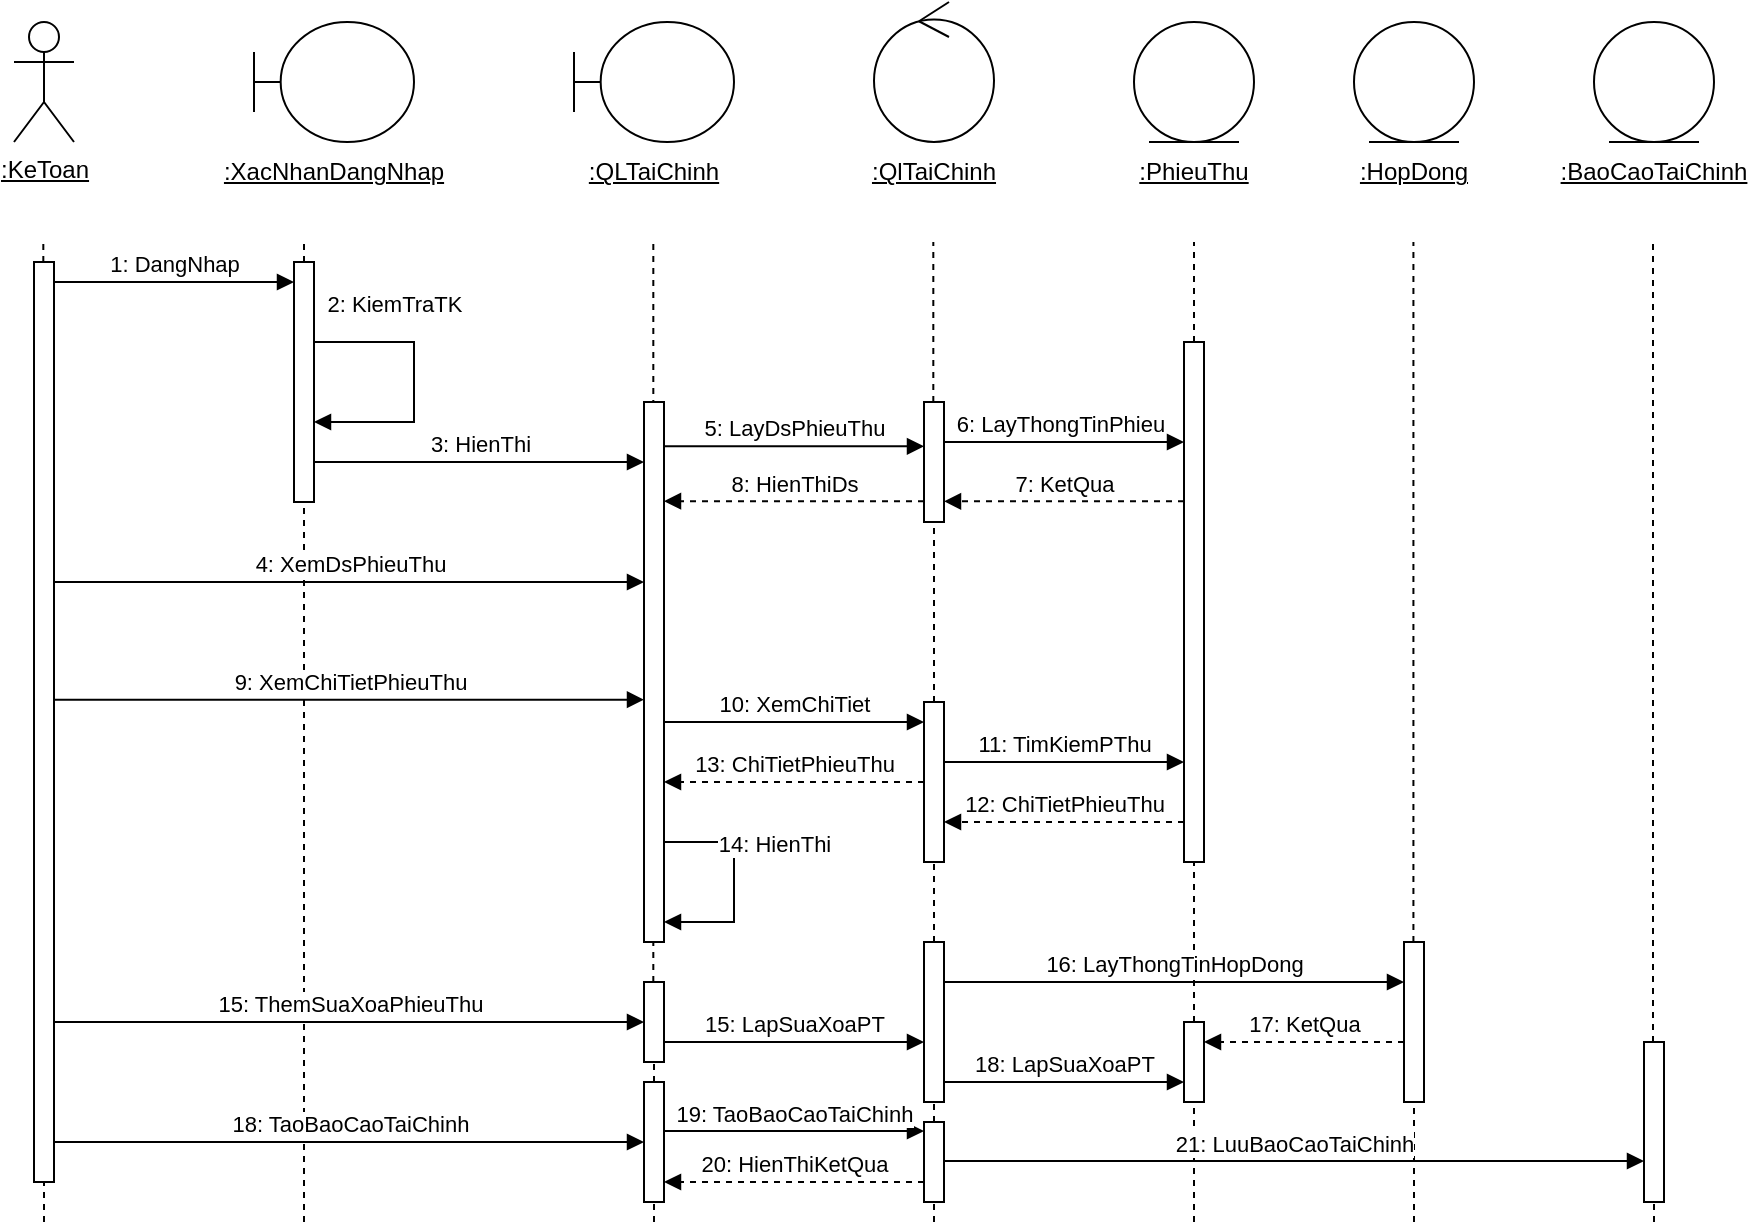 <mxfile version="24.7.12">
  <diagram name="Page-1" id="13e1069c-82ec-6db2-03f1-153e76fe0fe0">
    <mxGraphModel dx="607" dy="299" grid="1" gridSize="10" guides="1" tooltips="1" connect="1" arrows="1" fold="1" page="1" pageScale="1" pageWidth="1100" pageHeight="850" background="none" math="0" shadow="0">
      <root>
        <mxCell id="0" />
        <mxCell id="1" parent="0" />
        <mxCell id="AtyGMqSUCrH6SP7c8qvr-12" value="&lt;span style=&quot;text-wrap: wrap;&quot;&gt;&lt;u&gt;:KeToan&lt;/u&gt;&lt;/span&gt;" style="shape=umlActor;verticalLabelPosition=bottom;verticalAlign=top;html=1;" parent="1" vertex="1">
          <mxGeometry x="130" y="80" width="30" height="60" as="geometry" />
        </mxCell>
        <mxCell id="AtyGMqSUCrH6SP7c8qvr-15" value="" style="shape=umlBoundary;whiteSpace=wrap;html=1;" parent="1" vertex="1">
          <mxGeometry x="250" y="80" width="80" height="60" as="geometry" />
        </mxCell>
        <mxCell id="AtyGMqSUCrH6SP7c8qvr-17" value="" style="shape=umlBoundary;whiteSpace=wrap;html=1;" parent="1" vertex="1">
          <mxGeometry x="410" y="80" width="80" height="60" as="geometry" />
        </mxCell>
        <mxCell id="AtyGMqSUCrH6SP7c8qvr-18" value="" style="ellipse;shape=umlControl;whiteSpace=wrap;html=1;" parent="1" vertex="1">
          <mxGeometry x="560" y="70" width="60" height="70" as="geometry" />
        </mxCell>
        <mxCell id="AtyGMqSUCrH6SP7c8qvr-19" value="" style="ellipse;shape=umlEntity;whiteSpace=wrap;html=1;" parent="1" vertex="1">
          <mxGeometry x="690" y="80" width="60" height="60" as="geometry" />
        </mxCell>
        <mxCell id="AtyGMqSUCrH6SP7c8qvr-20" value="" style="ellipse;shape=umlEntity;whiteSpace=wrap;html=1;" parent="1" vertex="1">
          <mxGeometry x="800" y="80" width="60" height="60" as="geometry" />
        </mxCell>
        <mxCell id="AtyGMqSUCrH6SP7c8qvr-21" value="&lt;u&gt;:XacNhanDangNhap&lt;/u&gt;" style="text;html=1;align=center;verticalAlign=middle;whiteSpace=wrap;rounded=0;" parent="1" vertex="1">
          <mxGeometry x="260" y="140" width="60" height="30" as="geometry" />
        </mxCell>
        <mxCell id="AtyGMqSUCrH6SP7c8qvr-22" value="&lt;u&gt;:QLTaiChinh&lt;/u&gt;" style="text;html=1;align=center;verticalAlign=middle;whiteSpace=wrap;rounded=0;" parent="1" vertex="1">
          <mxGeometry x="420" y="140" width="60" height="30" as="geometry" />
        </mxCell>
        <mxCell id="AtyGMqSUCrH6SP7c8qvr-24" value="&lt;u&gt;:QlTaiChinh&lt;/u&gt;" style="text;html=1;align=center;verticalAlign=middle;whiteSpace=wrap;rounded=0;" parent="1" vertex="1">
          <mxGeometry x="560" y="140" width="60" height="30" as="geometry" />
        </mxCell>
        <mxCell id="AtyGMqSUCrH6SP7c8qvr-25" value="&lt;u&gt;:PhieuThu&lt;/u&gt;" style="text;html=1;align=center;verticalAlign=middle;whiteSpace=wrap;rounded=0;" parent="1" vertex="1">
          <mxGeometry x="690" y="140" width="60" height="30" as="geometry" />
        </mxCell>
        <mxCell id="AtyGMqSUCrH6SP7c8qvr-26" value="&lt;u&gt;:HopDong&lt;/u&gt;" style="text;html=1;align=center;verticalAlign=middle;whiteSpace=wrap;rounded=0;" parent="1" vertex="1">
          <mxGeometry x="800" y="140" width="60" height="30" as="geometry" />
        </mxCell>
        <mxCell id="AtyGMqSUCrH6SP7c8qvr-27" value="" style="endArrow=none;dashed=1;html=1;rounded=0;" parent="1" source="AtyGMqSUCrH6SP7c8qvr-28" edge="1">
          <mxGeometry width="50" height="50" relative="1" as="geometry">
            <mxPoint x="145" y="530" as="sourcePoint" />
            <mxPoint x="144.66" y="190" as="targetPoint" />
          </mxGeometry>
        </mxCell>
        <mxCell id="AtyGMqSUCrH6SP7c8qvr-29" value="" style="endArrow=none;dashed=1;html=1;rounded=0;" parent="1" target="AtyGMqSUCrH6SP7c8qvr-28" edge="1">
          <mxGeometry width="50" height="50" relative="1" as="geometry">
            <mxPoint x="145" y="680" as="sourcePoint" />
            <mxPoint x="144.66" y="190" as="targetPoint" />
          </mxGeometry>
        </mxCell>
        <mxCell id="AtyGMqSUCrH6SP7c8qvr-28" value="" style="html=1;points=[[0,0,0,0,5],[0,1,0,0,-5],[1,0,0,0,5],[1,1,0,0,-5]];perimeter=orthogonalPerimeter;outlineConnect=0;targetShapes=umlLifeline;portConstraint=eastwest;newEdgeStyle={&quot;curved&quot;:0,&quot;rounded&quot;:0};" parent="1" vertex="1">
          <mxGeometry x="140" y="200" width="10" height="460" as="geometry" />
        </mxCell>
        <mxCell id="AtyGMqSUCrH6SP7c8qvr-31" value="" style="endArrow=none;dashed=1;html=1;rounded=0;" parent="1" source="AtyGMqSUCrH6SP7c8qvr-30" edge="1">
          <mxGeometry width="50" height="50" relative="1" as="geometry">
            <mxPoint x="280" y="520" as="sourcePoint" />
            <mxPoint x="275" y="190" as="targetPoint" />
          </mxGeometry>
        </mxCell>
        <mxCell id="AtyGMqSUCrH6SP7c8qvr-32" value="" style="endArrow=none;dashed=1;html=1;rounded=0;" parent="1" target="AtyGMqSUCrH6SP7c8qvr-30" edge="1">
          <mxGeometry width="50" height="50" relative="1" as="geometry">
            <mxPoint x="275" y="680" as="sourcePoint" />
            <mxPoint x="280" y="190" as="targetPoint" />
            <Array as="points" />
          </mxGeometry>
        </mxCell>
        <mxCell id="AtyGMqSUCrH6SP7c8qvr-30" value="" style="html=1;points=[[0,0,0,0,5],[0,1,0,0,-5],[1,0,0,0,5],[1,1,0,0,-5]];perimeter=orthogonalPerimeter;outlineConnect=0;targetShapes=umlLifeline;portConstraint=eastwest;newEdgeStyle={&quot;curved&quot;:0,&quot;rounded&quot;:0};" parent="1" vertex="1">
          <mxGeometry x="270" y="200" width="10" height="120" as="geometry" />
        </mxCell>
        <mxCell id="AtyGMqSUCrH6SP7c8qvr-33" value="" style="endArrow=none;dashed=1;html=1;rounded=0;" parent="1" source="n2S43AshbY4P0RV788_K-29" edge="1">
          <mxGeometry width="50" height="50" relative="1" as="geometry">
            <mxPoint x="450" y="640" as="sourcePoint" />
            <mxPoint x="449.66" y="190" as="targetPoint" />
          </mxGeometry>
        </mxCell>
        <mxCell id="AtyGMqSUCrH6SP7c8qvr-35" value="" style="endArrow=none;dashed=1;html=1;rounded=0;" parent="1" source="n2S43AshbY4P0RV788_K-21" edge="1">
          <mxGeometry width="50" height="50" relative="1" as="geometry">
            <mxPoint x="590" y="520" as="sourcePoint" />
            <mxPoint x="589.66" y="190" as="targetPoint" />
          </mxGeometry>
        </mxCell>
        <mxCell id="AtyGMqSUCrH6SP7c8qvr-36" value="" style="endArrow=none;dashed=1;html=1;rounded=0;" parent="1" source="n2S43AshbY4P0RV788_K-10" edge="1">
          <mxGeometry width="50" height="50" relative="1" as="geometry">
            <mxPoint x="700" y="520" as="sourcePoint" />
            <mxPoint x="720" y="190" as="targetPoint" />
            <Array as="points">
              <mxPoint x="720" y="230" />
            </Array>
          </mxGeometry>
        </mxCell>
        <mxCell id="AtyGMqSUCrH6SP7c8qvr-37" value="" style="endArrow=none;dashed=1;html=1;rounded=0;" parent="1" source="n2S43AshbY4P0RV788_K-13" edge="1">
          <mxGeometry width="50" height="50" relative="1" as="geometry">
            <mxPoint x="830.05" y="520" as="sourcePoint" />
            <mxPoint x="829.71" y="190" as="targetPoint" />
          </mxGeometry>
        </mxCell>
        <mxCell id="AtyGMqSUCrH6SP7c8qvr-38" value="" style="endArrow=none;dashed=1;html=1;rounded=0;" parent="1" source="n2S43AshbY4P0RV788_K-32" target="7baba1c4bc27f4b0-19" edge="1">
          <mxGeometry width="50" height="50" relative="1" as="geometry">
            <mxPoint x="590" y="640" as="sourcePoint" />
            <mxPoint x="589.66" y="190" as="targetPoint" />
          </mxGeometry>
        </mxCell>
        <mxCell id="7baba1c4bc27f4b0-19" value="" style="html=1;points=[];perimeter=orthogonalPerimeter;rounded=0;shadow=0;comic=0;labelBackgroundColor=none;strokeWidth=1;fontFamily=Verdana;fontSize=12;align=center;" parent="1" vertex="1">
          <mxGeometry x="585" y="420" width="10" height="80" as="geometry" />
        </mxCell>
        <mxCell id="n2S43AshbY4P0RV788_K-4" value="1: DangNhap" style="html=1;verticalAlign=bottom;endArrow=block;curved=0;rounded=0;" parent="1" target="AtyGMqSUCrH6SP7c8qvr-30" edge="1">
          <mxGeometry width="80" relative="1" as="geometry">
            <mxPoint x="150" y="210" as="sourcePoint" />
            <mxPoint x="230" y="210" as="targetPoint" />
          </mxGeometry>
        </mxCell>
        <mxCell id="n2S43AshbY4P0RV788_K-5" value="2: KiemTraTK" style="html=1;verticalAlign=bottom;endArrow=block;curved=0;rounded=0;" parent="1" source="AtyGMqSUCrH6SP7c8qvr-30" target="AtyGMqSUCrH6SP7c8qvr-30" edge="1">
          <mxGeometry x="-0.429" y="10" width="80" relative="1" as="geometry">
            <mxPoint x="280" y="240" as="sourcePoint" />
            <mxPoint x="400" y="240" as="targetPoint" />
            <Array as="points">
              <mxPoint x="330" y="280" />
            </Array>
            <mxPoint as="offset" />
          </mxGeometry>
        </mxCell>
        <mxCell id="n2S43AshbY4P0RV788_K-6" value="" style="html=1;points=[[0,0,0,0,5],[0,1,0,0,-5],[1,0,0,0,5],[1,1,0,0,-5]];perimeter=orthogonalPerimeter;outlineConnect=0;targetShapes=umlLifeline;portConstraint=eastwest;newEdgeStyle={&quot;curved&quot;:0,&quot;rounded&quot;:0};" parent="1" vertex="1">
          <mxGeometry x="445" y="270" width="10" height="270" as="geometry" />
        </mxCell>
        <mxCell id="n2S43AshbY4P0RV788_K-7" value="3: HienThi" style="html=1;verticalAlign=bottom;endArrow=block;curved=0;rounded=0;" parent="1" edge="1">
          <mxGeometry width="80" relative="1" as="geometry">
            <mxPoint x="280.0" y="300" as="sourcePoint" />
            <mxPoint x="445" y="300" as="targetPoint" />
          </mxGeometry>
        </mxCell>
        <mxCell id="n2S43AshbY4P0RV788_K-8" value="4: XemDsPhieuThu" style="html=1;verticalAlign=bottom;endArrow=block;curved=0;rounded=0;" parent="1" edge="1">
          <mxGeometry width="80" relative="1" as="geometry">
            <mxPoint x="150" y="360" as="sourcePoint" />
            <mxPoint x="445" y="360" as="targetPoint" />
          </mxGeometry>
        </mxCell>
        <mxCell id="n2S43AshbY4P0RV788_K-9" value="5: LayDsPhieuThu" style="html=1;verticalAlign=bottom;endArrow=block;curved=0;rounded=0;" parent="1" target="n2S43AshbY4P0RV788_K-21" edge="1">
          <mxGeometry width="80" relative="1" as="geometry">
            <mxPoint x="455" y="292.16" as="sourcePoint" />
            <mxPoint x="695" y="292.16" as="targetPoint" />
          </mxGeometry>
        </mxCell>
        <mxCell id="n2S43AshbY4P0RV788_K-11" value="" style="endArrow=none;dashed=1;html=1;rounded=0;" parent="1" source="n2S43AshbY4P0RV788_K-35" target="n2S43AshbY4P0RV788_K-10" edge="1">
          <mxGeometry width="50" height="50" relative="1" as="geometry">
            <mxPoint x="720" y="640" as="sourcePoint" />
            <mxPoint x="699.66" y="190" as="targetPoint" />
          </mxGeometry>
        </mxCell>
        <mxCell id="n2S43AshbY4P0RV788_K-10" value="" style="html=1;points=[[0,0,0,0,5],[0,1,0,0,-5],[1,0,0,0,5],[1,1,0,0,-5]];perimeter=orthogonalPerimeter;outlineConnect=0;targetShapes=umlLifeline;portConstraint=eastwest;newEdgeStyle={&quot;curved&quot;:0,&quot;rounded&quot;:0};" parent="1" vertex="1">
          <mxGeometry x="715" y="240" width="10" height="260" as="geometry" />
        </mxCell>
        <mxCell id="n2S43AshbY4P0RV788_K-12" value="6: LayThongTinPhieu" style="html=1;verticalAlign=bottom;endArrow=block;curved=0;rounded=0;" parent="1" target="n2S43AshbY4P0RV788_K-10" edge="1">
          <mxGeometry width="80" relative="1" as="geometry">
            <mxPoint x="590" y="290" as="sourcePoint" />
            <mxPoint x="715" y="290" as="targetPoint" />
          </mxGeometry>
        </mxCell>
        <mxCell id="n2S43AshbY4P0RV788_K-14" value="" style="endArrow=none;dashed=1;html=1;rounded=0;" parent="1" target="n2S43AshbY4P0RV788_K-13" edge="1">
          <mxGeometry width="50" height="50" relative="1" as="geometry">
            <mxPoint x="830" y="680" as="sourcePoint" />
            <mxPoint x="829.71" y="190" as="targetPoint" />
          </mxGeometry>
        </mxCell>
        <mxCell id="n2S43AshbY4P0RV788_K-13" value="" style="html=1;points=[[0,0,0,0,5],[0,1,0,0,-5],[1,0,0,0,5],[1,1,0,0,-5]];perimeter=orthogonalPerimeter;outlineConnect=0;targetShapes=umlLifeline;portConstraint=eastwest;newEdgeStyle={&quot;curved&quot;:0,&quot;rounded&quot;:0};" parent="1" vertex="1">
          <mxGeometry x="825" y="540" width="10" height="80" as="geometry" />
        </mxCell>
        <mxCell id="n2S43AshbY4P0RV788_K-17" value="7: KetQua" style="html=1;verticalAlign=bottom;endArrow=block;curved=0;rounded=0;dashed=1;" parent="1" edge="1">
          <mxGeometry width="80" relative="1" as="geometry">
            <mxPoint x="715" y="319.66" as="sourcePoint" />
            <mxPoint x="595" y="319.66" as="targetPoint" />
          </mxGeometry>
        </mxCell>
        <mxCell id="n2S43AshbY4P0RV788_K-18" value="8: HienThiDs" style="html=1;verticalAlign=bottom;endArrow=block;curved=0;rounded=0;dashed=1;" parent="1" edge="1">
          <mxGeometry width="80" relative="1" as="geometry">
            <mxPoint x="585" y="319.58" as="sourcePoint" />
            <mxPoint x="455" y="319.58" as="targetPoint" />
          </mxGeometry>
        </mxCell>
        <mxCell id="n2S43AshbY4P0RV788_K-19" value="9: XemChiTietPhieuThu" style="html=1;verticalAlign=bottom;endArrow=block;curved=0;rounded=0;" parent="1" edge="1">
          <mxGeometry width="80" relative="1" as="geometry">
            <mxPoint x="150" y="418.82" as="sourcePoint" />
            <mxPoint x="445" y="418.82" as="targetPoint" />
          </mxGeometry>
        </mxCell>
        <mxCell id="n2S43AshbY4P0RV788_K-20" value="10: XemChiTiet" style="html=1;verticalAlign=bottom;endArrow=block;curved=0;rounded=0;" parent="1" edge="1">
          <mxGeometry width="80" relative="1" as="geometry">
            <mxPoint x="455" y="430" as="sourcePoint" />
            <mxPoint x="585" y="430" as="targetPoint" />
          </mxGeometry>
        </mxCell>
        <mxCell id="n2S43AshbY4P0RV788_K-22" value="" style="endArrow=none;dashed=1;html=1;rounded=0;" parent="1" source="7baba1c4bc27f4b0-19" target="n2S43AshbY4P0RV788_K-21" edge="1">
          <mxGeometry width="50" height="50" relative="1" as="geometry">
            <mxPoint x="590" y="420" as="sourcePoint" />
            <mxPoint x="589.66" y="190" as="targetPoint" />
          </mxGeometry>
        </mxCell>
        <mxCell id="n2S43AshbY4P0RV788_K-21" value="" style="html=1;points=[];perimeter=orthogonalPerimeter;rounded=0;shadow=0;comic=0;labelBackgroundColor=none;strokeWidth=1;fontFamily=Verdana;fontSize=12;align=center;" parent="1" vertex="1">
          <mxGeometry x="585" y="270" width="10" height="60" as="geometry" />
        </mxCell>
        <mxCell id="n2S43AshbY4P0RV788_K-24" value="11: TimKiemPThu" style="html=1;verticalAlign=bottom;endArrow=block;curved=0;rounded=0;" parent="1" edge="1">
          <mxGeometry width="80" relative="1" as="geometry">
            <mxPoint x="595" y="450" as="sourcePoint" />
            <mxPoint x="715" y="450" as="targetPoint" />
          </mxGeometry>
        </mxCell>
        <mxCell id="n2S43AshbY4P0RV788_K-25" value="12: ChiTietPhieuThu" style="html=1;verticalAlign=bottom;endArrow=block;curved=0;rounded=0;dashed=1;" parent="1" edge="1">
          <mxGeometry width="80" relative="1" as="geometry">
            <mxPoint x="715" y="480" as="sourcePoint" />
            <mxPoint x="595" y="480" as="targetPoint" />
            <mxPoint as="offset" />
          </mxGeometry>
        </mxCell>
        <mxCell id="n2S43AshbY4P0RV788_K-26" value="13: ChiTietPhieuThu" style="html=1;verticalAlign=bottom;endArrow=block;curved=0;rounded=0;dashed=1;" parent="1" source="7baba1c4bc27f4b0-19" target="n2S43AshbY4P0RV788_K-6" edge="1">
          <mxGeometry width="80" relative="1" as="geometry">
            <mxPoint x="575" y="470" as="sourcePoint" />
            <mxPoint x="455" y="470" as="targetPoint" />
          </mxGeometry>
        </mxCell>
        <mxCell id="n2S43AshbY4P0RV788_K-27" value="14: HienThi" style="html=1;verticalAlign=bottom;endArrow=block;curved=0;rounded=0;" parent="1" source="n2S43AshbY4P0RV788_K-6" edge="1">
          <mxGeometry x="-0.182" y="20" width="80" relative="1" as="geometry">
            <mxPoint x="455" y="480" as="sourcePoint" />
            <mxPoint x="455" y="530" as="targetPoint" />
            <Array as="points">
              <mxPoint x="490" y="490" />
              <mxPoint x="490" y="530" />
            </Array>
            <mxPoint as="offset" />
          </mxGeometry>
        </mxCell>
        <mxCell id="n2S43AshbY4P0RV788_K-28" value="15: ThemSuaXoaPhieuThu" style="html=1;verticalAlign=bottom;endArrow=block;curved=0;rounded=0;" parent="1" edge="1">
          <mxGeometry width="80" relative="1" as="geometry">
            <mxPoint x="150" y="580" as="sourcePoint" />
            <mxPoint x="445" y="580" as="targetPoint" />
          </mxGeometry>
        </mxCell>
        <mxCell id="n2S43AshbY4P0RV788_K-30" value="" style="endArrow=none;dashed=1;html=1;rounded=0;" parent="1" source="on7JFh2dtdzO-HolekuN-1" target="n2S43AshbY4P0RV788_K-29" edge="1">
          <mxGeometry width="50" height="50" relative="1" as="geometry">
            <mxPoint x="450" y="680" as="sourcePoint" />
            <mxPoint x="449.66" y="190" as="targetPoint" />
          </mxGeometry>
        </mxCell>
        <mxCell id="n2S43AshbY4P0RV788_K-29" value="" style="html=1;points=[[0,0,0,0,5],[0,1,0,0,-5],[1,0,0,0,5],[1,1,0,0,-5]];perimeter=orthogonalPerimeter;outlineConnect=0;targetShapes=umlLifeline;portConstraint=eastwest;newEdgeStyle={&quot;curved&quot;:0,&quot;rounded&quot;:0};" parent="1" vertex="1">
          <mxGeometry x="445" y="560" width="10" height="40" as="geometry" />
        </mxCell>
        <mxCell id="n2S43AshbY4P0RV788_K-31" value="15: LapSuaXoaPT" style="html=1;verticalAlign=bottom;endArrow=block;curved=0;rounded=0;" parent="1" edge="1">
          <mxGeometry width="80" relative="1" as="geometry">
            <mxPoint x="455" y="590.0" as="sourcePoint" />
            <mxPoint x="585" y="590.0" as="targetPoint" />
          </mxGeometry>
        </mxCell>
        <mxCell id="n2S43AshbY4P0RV788_K-33" value="" style="endArrow=none;dashed=1;html=1;rounded=0;" parent="1" source="on7JFh2dtdzO-HolekuN-7" target="n2S43AshbY4P0RV788_K-32" edge="1">
          <mxGeometry width="50" height="50" relative="1" as="geometry">
            <mxPoint x="590" y="680" as="sourcePoint" />
            <mxPoint x="590" y="500" as="targetPoint" />
          </mxGeometry>
        </mxCell>
        <mxCell id="n2S43AshbY4P0RV788_K-32" value="" style="html=1;points=[[0,0,0,0,5],[0,1,0,0,-5],[1,0,0,0,5],[1,1,0,0,-5]];perimeter=orthogonalPerimeter;outlineConnect=0;targetShapes=umlLifeline;portConstraint=eastwest;newEdgeStyle={&quot;curved&quot;:0,&quot;rounded&quot;:0};" parent="1" vertex="1">
          <mxGeometry x="585" y="540" width="10" height="80" as="geometry" />
        </mxCell>
        <mxCell id="n2S43AshbY4P0RV788_K-36" value="" style="endArrow=none;dashed=1;html=1;rounded=0;" parent="1" target="n2S43AshbY4P0RV788_K-35" edge="1">
          <mxGeometry width="50" height="50" relative="1" as="geometry">
            <mxPoint x="720" y="680" as="sourcePoint" />
            <mxPoint x="720" y="500" as="targetPoint" />
          </mxGeometry>
        </mxCell>
        <mxCell id="n2S43AshbY4P0RV788_K-35" value="" style="html=1;points=[[0,0,0,0,5],[0,1,0,0,-5],[1,0,0,0,5],[1,1,0,0,-5]];perimeter=orthogonalPerimeter;outlineConnect=0;targetShapes=umlLifeline;portConstraint=eastwest;newEdgeStyle={&quot;curved&quot;:0,&quot;rounded&quot;:0};" parent="1" vertex="1">
          <mxGeometry x="715" y="580" width="10" height="40" as="geometry" />
        </mxCell>
        <mxCell id="n2S43AshbY4P0RV788_K-37" value="16: LayThongTinHopDong" style="html=1;verticalAlign=bottom;endArrow=block;curved=0;rounded=0;" parent="1" edge="1">
          <mxGeometry width="80" relative="1" as="geometry">
            <mxPoint x="595" y="560.0" as="sourcePoint" />
            <mxPoint x="825" y="560.0" as="targetPoint" />
          </mxGeometry>
        </mxCell>
        <mxCell id="n2S43AshbY4P0RV788_K-38" value="17: KetQua" style="html=1;verticalAlign=bottom;endArrow=block;curved=0;rounded=0;dashed=1;" parent="1" edge="1">
          <mxGeometry width="80" relative="1" as="geometry">
            <mxPoint x="825" y="590" as="sourcePoint" />
            <mxPoint x="725" y="590" as="targetPoint" />
          </mxGeometry>
        </mxCell>
        <mxCell id="n2S43AshbY4P0RV788_K-39" value="18: LapSuaXoaPT" style="html=1;verticalAlign=bottom;endArrow=block;curved=0;rounded=0;" parent="1" edge="1">
          <mxGeometry width="80" relative="1" as="geometry">
            <mxPoint x="595" y="610.0" as="sourcePoint" />
            <mxPoint x="715" y="610.0" as="targetPoint" />
          </mxGeometry>
        </mxCell>
        <mxCell id="on7JFh2dtdzO-HolekuN-4" value="" style="endArrow=none;dashed=1;html=1;rounded=0;" parent="1" target="on7JFh2dtdzO-HolekuN-1" edge="1">
          <mxGeometry width="50" height="50" relative="1" as="geometry">
            <mxPoint x="450" y="680" as="sourcePoint" />
            <mxPoint x="450" y="600" as="targetPoint" />
          </mxGeometry>
        </mxCell>
        <mxCell id="on7JFh2dtdzO-HolekuN-1" value="" style="html=1;points=[[0,0,0,0,5],[0,1,0,0,-5],[1,0,0,0,5],[1,1,0,0,-5]];perimeter=orthogonalPerimeter;outlineConnect=0;targetShapes=umlLifeline;portConstraint=eastwest;newEdgeStyle={&quot;curved&quot;:0,&quot;rounded&quot;:0};" parent="1" vertex="1">
          <mxGeometry x="445" y="610" width="10" height="60" as="geometry" />
        </mxCell>
        <mxCell id="on7JFh2dtdzO-HolekuN-5" value="18: TaoBaoCaoTaiChinh" style="html=1;verticalAlign=bottom;endArrow=block;curved=0;rounded=0;" parent="1" edge="1">
          <mxGeometry width="80" relative="1" as="geometry">
            <mxPoint x="150" y="640" as="sourcePoint" />
            <mxPoint x="445" y="640" as="targetPoint" />
          </mxGeometry>
        </mxCell>
        <mxCell id="on7JFh2dtdzO-HolekuN-6" value="19: TaoBaoCaoTaiChinh" style="html=1;verticalAlign=bottom;endArrow=block;curved=0;rounded=0;" parent="1" edge="1">
          <mxGeometry width="80" relative="1" as="geometry">
            <mxPoint x="455" y="634.5" as="sourcePoint" />
            <mxPoint x="585" y="634.5" as="targetPoint" />
          </mxGeometry>
        </mxCell>
        <mxCell id="on7JFh2dtdzO-HolekuN-8" value="" style="endArrow=none;dashed=1;html=1;rounded=0;" parent="1" target="on7JFh2dtdzO-HolekuN-7" edge="1">
          <mxGeometry width="50" height="50" relative="1" as="geometry">
            <mxPoint x="590" y="680" as="sourcePoint" />
            <mxPoint x="590" y="620" as="targetPoint" />
          </mxGeometry>
        </mxCell>
        <mxCell id="on7JFh2dtdzO-HolekuN-7" value="" style="html=1;points=[[0,0,0,0,5],[0,1,0,0,-5],[1,0,0,0,5],[1,1,0,0,-5]];perimeter=orthogonalPerimeter;outlineConnect=0;targetShapes=umlLifeline;portConstraint=eastwest;newEdgeStyle={&quot;curved&quot;:0,&quot;rounded&quot;:0};" parent="1" vertex="1">
          <mxGeometry x="585" y="630" width="10" height="40" as="geometry" />
        </mxCell>
        <mxCell id="on7JFh2dtdzO-HolekuN-11" value="20: HienThiKetQua" style="html=1;verticalAlign=bottom;endArrow=block;curved=0;rounded=0;dashed=1;" parent="1" edge="1">
          <mxGeometry width="80" relative="1" as="geometry">
            <mxPoint x="585" y="660" as="sourcePoint" />
            <mxPoint x="455" y="660" as="targetPoint" />
          </mxGeometry>
        </mxCell>
        <mxCell id="1Pm8spoTtjC_ze3_ZVmk-1" value="" style="ellipse;shape=umlEntity;whiteSpace=wrap;html=1;" parent="1" vertex="1">
          <mxGeometry x="920" y="80" width="60" height="60" as="geometry" />
        </mxCell>
        <mxCell id="1Pm8spoTtjC_ze3_ZVmk-2" value="&lt;u&gt;:BaoCaoTaiChinh&lt;/u&gt;" style="text;html=1;align=center;verticalAlign=middle;whiteSpace=wrap;rounded=0;" parent="1" vertex="1">
          <mxGeometry x="920" y="140" width="60" height="30" as="geometry" />
        </mxCell>
        <mxCell id="1Pm8spoTtjC_ze3_ZVmk-3" value="" style="endArrow=none;dashed=1;html=1;rounded=0;" parent="1" source="1Pm8spoTtjC_ze3_ZVmk-4" edge="1">
          <mxGeometry width="50" height="50" relative="1" as="geometry">
            <mxPoint x="950" y="680" as="sourcePoint" />
            <mxPoint x="949.5" y="190" as="targetPoint" />
          </mxGeometry>
        </mxCell>
        <mxCell id="1Pm8spoTtjC_ze3_ZVmk-5" value="" style="endArrow=none;dashed=1;html=1;rounded=0;" parent="1" target="1Pm8spoTtjC_ze3_ZVmk-4" edge="1">
          <mxGeometry width="50" height="50" relative="1" as="geometry">
            <mxPoint x="950" y="680" as="sourcePoint" />
            <mxPoint x="949.5" y="190" as="targetPoint" />
          </mxGeometry>
        </mxCell>
        <mxCell id="1Pm8spoTtjC_ze3_ZVmk-4" value="" style="html=1;points=[[0,0,0,0,5],[0,1,0,0,-5],[1,0,0,0,5],[1,1,0,0,-5]];perimeter=orthogonalPerimeter;outlineConnect=0;targetShapes=umlLifeline;portConstraint=eastwest;newEdgeStyle={&quot;curved&quot;:0,&quot;rounded&quot;:0};" parent="1" vertex="1">
          <mxGeometry x="945" y="590" width="10" height="80" as="geometry" />
        </mxCell>
        <mxCell id="1Pm8spoTtjC_ze3_ZVmk-6" value="21: LuuBaoCaoTaiChinh" style="html=1;verticalAlign=bottom;endArrow=block;curved=0;rounded=0;" parent="1" target="1Pm8spoTtjC_ze3_ZVmk-4" edge="1">
          <mxGeometry width="80" relative="1" as="geometry">
            <mxPoint x="595" y="649.5" as="sourcePoint" />
            <mxPoint x="715" y="649.5" as="targetPoint" />
          </mxGeometry>
        </mxCell>
      </root>
    </mxGraphModel>
  </diagram>
</mxfile>

